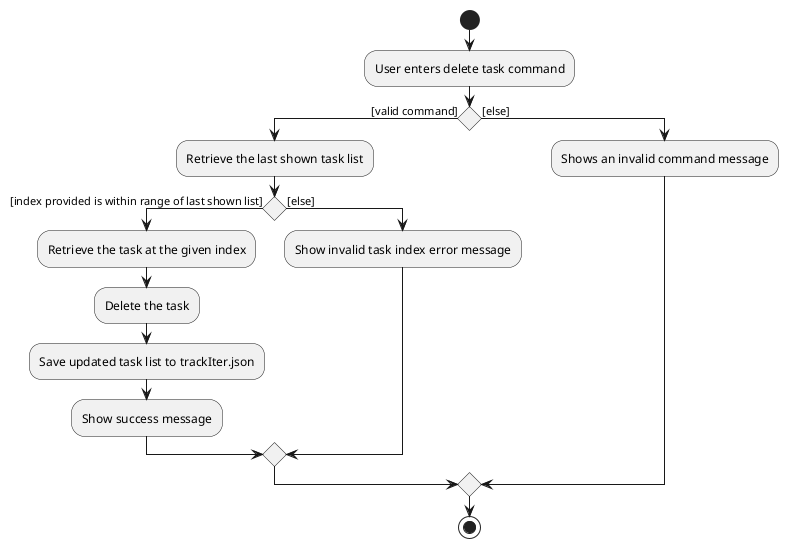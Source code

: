 @startuml
start
:User enters delete task command;

'Since the beta syntax does not support placing the condition outside the
'diamond we place it as the true branch instead.

if () then ([valid command])
    :Retrieve the last shown task list;
    if () then ([index provided is within range of last shown list])
        :Retrieve the task at the given index;
        :Delete the task;
        :Save updated task list to trackIter.json;
        :Show success message;
    else ([else])
        :Show invalid task index error message;
    endif
else ([else])
    :Shows an invalid command message;
endif
stop
@enduml

